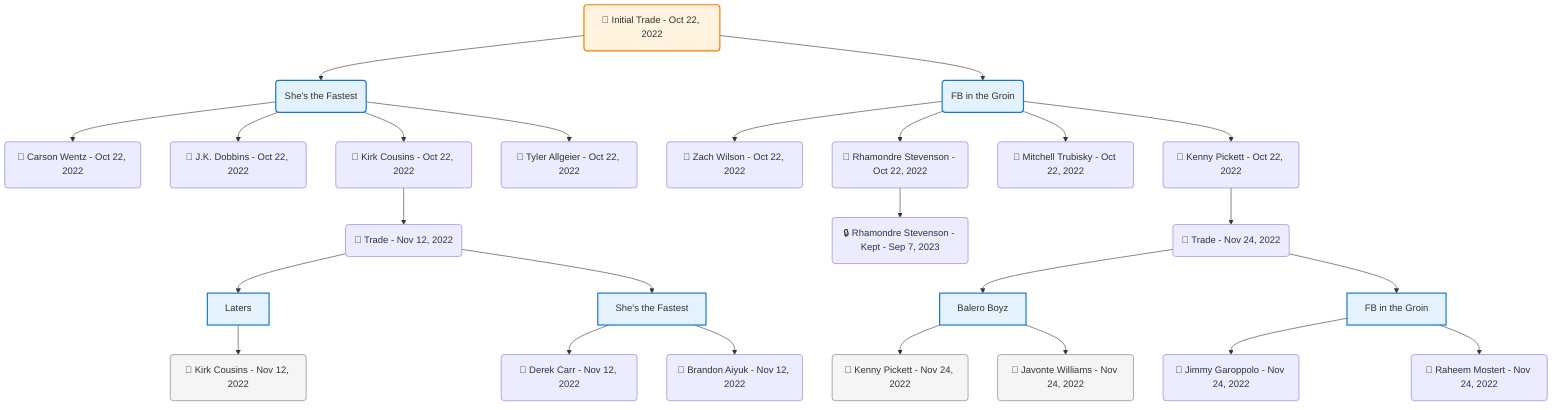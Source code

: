 flowchart TD

    TRADE_MAIN("🔄 Initial Trade - Oct 22, 2022")
    TEAM_1("She's the Fastest")
    TEAM_2("FB in the Groin")
    NODE_31e7fac5-08c3-4d1e-b742-0e41812ff327("🔄 Carson Wentz - Oct 22, 2022")
    NODE_46551d87-6620-496f-9426-1952e6229d82("🔄 Zach Wilson - Oct 22, 2022")
    NODE_44bf3032-02a3-4053-ada6-1d4e34b2a862("🔄 Rhamondre Stevenson - Oct 22, 2022")
    NODE_e604f0e6-310e-43a9-a279-a0adc371a630("🔒 Rhamondre Stevenson - Kept - Sep 7, 2023")
    NODE_9be64a35-ca09-4358-9dfc-6971a00c397a("🔄 Mitchell Trubisky - Oct 22, 2022")
    NODE_f85aa3b6-020d-4689-9390-8eed17f89b48("🔄 Kenny Pickett - Oct 22, 2022")
    TRADE_36c4f0e2-3a62-4a2f-aeff-004312ccd7e0_3("🔄 Trade - Nov 24, 2022")
    TEAM_2feaf03e-fb22-498e-ac8f-e596b6ba7810_4["Balero Boyz"]
    NODE_f903327d-5537-4a97-941a-7d80035df23e("🔄 Kenny Pickett - Nov 24, 2022")
    NODE_f5eadd9c-975d-4a02-8aed-9554a48dad40("🔄 Javonte Williams - Nov 24, 2022")
    TEAM_f483ecf1-cd17-4991-854b-e52dfc957b45_5["FB in the Groin"]
    NODE_9be127b4-a3d5-401c-acf7-930b29fba8bb("🔄 Jimmy Garoppolo - Nov 24, 2022")
    NODE_9cd60e06-6251-46a6-b284-c1979aa7e5cc("🔄 Raheem Mostert - Nov 24, 2022")
    NODE_dfaa5988-9ef9-48f8-b7f3-c4d3aa25240e("🔄 J.K. Dobbins - Oct 22, 2022")
    NODE_d6a9e407-1ec2-44b6-8a55-f0817d6fc4db("🔄 Kirk Cousins - Oct 22, 2022")
    TRADE_86041a91-0833-4da9-8d5e-4b0b56bbbb42_6("🔄 Trade - Nov 12, 2022")
    TEAM_825928a9-7194-43aa-b7ae-fc78c2510b16_7["Laters"]
    NODE_788e0048-0dcd-476b-8827-3dcae6ce33e4("🔄 Kirk Cousins - Nov 12, 2022")
    TEAM_4449259f-64af-44fd-9235-1facc0926234_8["She's the Fastest"]
    NODE_fd027af1-9c5b-40d1-b22c-1f45d7ae8a46("🔄 Derek Carr - Nov 12, 2022")
    NODE_a847cd9b-edb9-4a62-9213-7b6f32191225("🔄 Brandon Aiyuk - Nov 12, 2022")
    NODE_188a0f3e-e812-4d35-91eb-f7f24aaa898a("🔄 Tyler Allgeier - Oct 22, 2022")

    TRADE_MAIN --> TEAM_1
    TRADE_MAIN --> TEAM_2
    TEAM_1 --> NODE_31e7fac5-08c3-4d1e-b742-0e41812ff327
    TEAM_2 --> NODE_46551d87-6620-496f-9426-1952e6229d82
    TEAM_2 --> NODE_44bf3032-02a3-4053-ada6-1d4e34b2a862
    NODE_44bf3032-02a3-4053-ada6-1d4e34b2a862 --> NODE_e604f0e6-310e-43a9-a279-a0adc371a630
    TEAM_2 --> NODE_9be64a35-ca09-4358-9dfc-6971a00c397a
    TEAM_2 --> NODE_f85aa3b6-020d-4689-9390-8eed17f89b48
    NODE_f85aa3b6-020d-4689-9390-8eed17f89b48 --> TRADE_36c4f0e2-3a62-4a2f-aeff-004312ccd7e0_3
    TRADE_36c4f0e2-3a62-4a2f-aeff-004312ccd7e0_3 --> TEAM_2feaf03e-fb22-498e-ac8f-e596b6ba7810_4
    TEAM_2feaf03e-fb22-498e-ac8f-e596b6ba7810_4 --> NODE_f903327d-5537-4a97-941a-7d80035df23e
    TEAM_2feaf03e-fb22-498e-ac8f-e596b6ba7810_4 --> NODE_f5eadd9c-975d-4a02-8aed-9554a48dad40
    TRADE_36c4f0e2-3a62-4a2f-aeff-004312ccd7e0_3 --> TEAM_f483ecf1-cd17-4991-854b-e52dfc957b45_5
    TEAM_f483ecf1-cd17-4991-854b-e52dfc957b45_5 --> NODE_9be127b4-a3d5-401c-acf7-930b29fba8bb
    TEAM_f483ecf1-cd17-4991-854b-e52dfc957b45_5 --> NODE_9cd60e06-6251-46a6-b284-c1979aa7e5cc
    TEAM_1 --> NODE_dfaa5988-9ef9-48f8-b7f3-c4d3aa25240e
    TEAM_1 --> NODE_d6a9e407-1ec2-44b6-8a55-f0817d6fc4db
    NODE_d6a9e407-1ec2-44b6-8a55-f0817d6fc4db --> TRADE_86041a91-0833-4da9-8d5e-4b0b56bbbb42_6
    TRADE_86041a91-0833-4da9-8d5e-4b0b56bbbb42_6 --> TEAM_825928a9-7194-43aa-b7ae-fc78c2510b16_7
    TEAM_825928a9-7194-43aa-b7ae-fc78c2510b16_7 --> NODE_788e0048-0dcd-476b-8827-3dcae6ce33e4
    TRADE_86041a91-0833-4da9-8d5e-4b0b56bbbb42_6 --> TEAM_4449259f-64af-44fd-9235-1facc0926234_8
    TEAM_4449259f-64af-44fd-9235-1facc0926234_8 --> NODE_fd027af1-9c5b-40d1-b22c-1f45d7ae8a46
    TEAM_4449259f-64af-44fd-9235-1facc0926234_8 --> NODE_a847cd9b-edb9-4a62-9213-7b6f32191225
    TEAM_1 --> NODE_188a0f3e-e812-4d35-91eb-f7f24aaa898a

    %% Node styling
    classDef teamNode fill:#e3f2fd,stroke:#1976d2,stroke-width:2px
    classDef tradeNode fill:#fff3e0,stroke:#f57c00,stroke-width:2px
    classDef playerNode fill:#f3e5f5,stroke:#7b1fa2,stroke-width:1px
    classDef nonRootPlayerNode fill:#f5f5f5,stroke:#757575,stroke-width:1px
    classDef endNode fill:#ffebee,stroke:#c62828,stroke-width:2px
    classDef waiverNode fill:#e8f5e8,stroke:#388e3c,stroke-width:2px
    classDef championshipNode fill:#fff9c4,stroke:#f57f17,stroke-width:3px

    class TEAM_1,TEAM_2,TEAM_2feaf03e-fb22-498e-ac8f-e596b6ba7810_4,TEAM_f483ecf1-cd17-4991-854b-e52dfc957b45_5,TEAM_825928a9-7194-43aa-b7ae-fc78c2510b16_7,TEAM_4449259f-64af-44fd-9235-1facc0926234_8 teamNode
    class NODE_f903327d-5537-4a97-941a-7d80035df23e,NODE_f5eadd9c-975d-4a02-8aed-9554a48dad40,NODE_788e0048-0dcd-476b-8827-3dcae6ce33e4 nonRootPlayerNode
    class TRADE_MAIN tradeNode